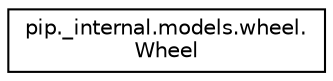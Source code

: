 digraph "Graphical Class Hierarchy"
{
 // LATEX_PDF_SIZE
  edge [fontname="Helvetica",fontsize="10",labelfontname="Helvetica",labelfontsize="10"];
  node [fontname="Helvetica",fontsize="10",shape=record];
  rankdir="LR";
  Node0 [label="pip._internal.models.wheel.\lWheel",height=0.2,width=0.4,color="black", fillcolor="white", style="filled",URL="$classpip_1_1__internal_1_1models_1_1wheel_1_1Wheel.html",tooltip=" "];
}
